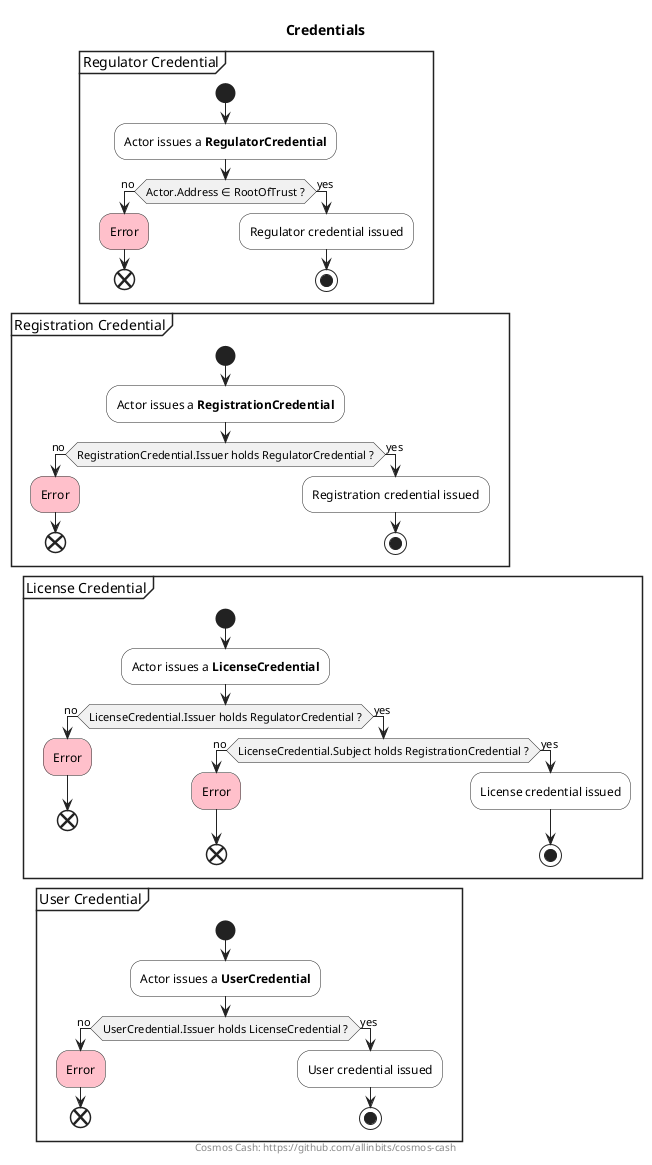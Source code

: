 @startuml

title Credentials
footer Cosmos Cash: https://github.com/allinbits/cosmos-cash

<style>
activityDiagram {
  LineColor #222
  FontName sans
}
</style>
skinparam monochrome false
skinparam shadowing false

partition "Regulator Credential" {
start

#white:Actor issues a **RegulatorCredential**;
if (Actor.Address ∈ RootOfTrust ?) then (no)
    #pink:Error;
    end
else (yes)
    #white:Regulator credential issued;
    stop
endif
}

partition "Registration Credential" {
start
#white:Actor issues a **RegistrationCredential**;
if (RegistrationCredential.Issuer holds RegulatorCredential ?) then (no)
    #pink:Error;
    end
else (yes)
    #white:Registration credential issued;
    stop
endif
}

partition "License Credential" {
start
#white:Actor issues a **LicenseCredential**;
if (LicenseCredential.Issuer holds RegulatorCredential ?) then (no)
    #pink:Error;
    end
else (yes)
    if (LicenseCredential.Subject holds RegistrationCredential ?) then (no)
        #pink:Error;
        end
    else (yes)
        #white:License credential issued;
        stop
    endif
endif
}


partition "User Credential" {
start
#white:Actor issues a **UserCredential**;
if (UserCredential.Issuer holds LicenseCredential ?) then (no)
    #pink:Error;
    end
else (yes)
    #white:User credential issued;
    stop
endif
}


@enduml
